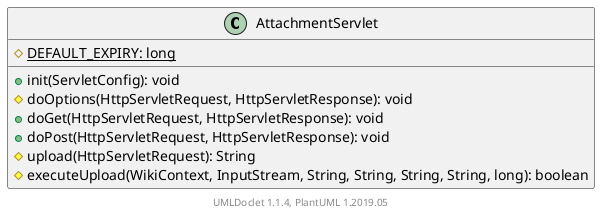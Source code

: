 @startuml

    class AttachmentServlet [[AttachmentServlet.html]] {
        {static} #DEFAULT_EXPIRY: long
        +init(ServletConfig): void
        #doOptions(HttpServletRequest, HttpServletResponse): void
        +doGet(HttpServletRequest, HttpServletResponse): void
        +doPost(HttpServletRequest, HttpServletResponse): void
        #upload(HttpServletRequest): String
        #executeUpload(WikiContext, InputStream, String, String, String, String, long): boolean
    }


    center footer UMLDoclet 1.1.4, PlantUML 1.2019.05
@enduml
